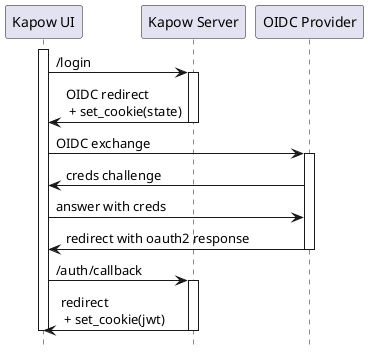 @startuml

scale 1
hide footbox

participant "Kapow UI" as b
participant "Kapow Server" as k
participant "OIDC Provider" as o
activate b
b -> k: /login
activate k
k -> b: OIDC redirect\n + set_cookie(state)
deactivate k
b -> o: OIDC exchange
activate o
o -> b: creds challenge
b -> o: answer with creds
o -> b: redirect with oauth2 response
deactivate o
b -> k: /auth/callback
activate k
k -> b: redirect\n + set_cookie(jwt)
deactivate k
deactivate b

@enduml